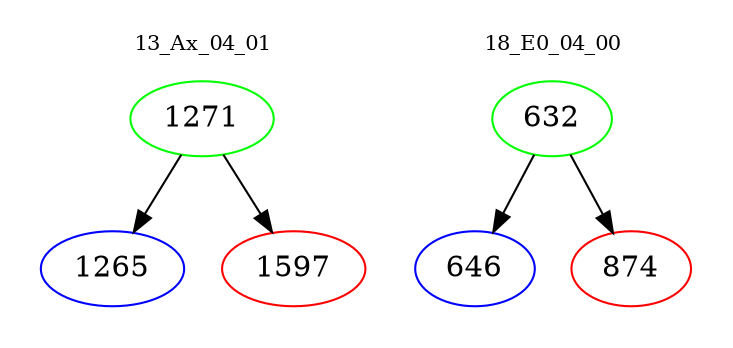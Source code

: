 digraph{
subgraph cluster_0 {
color = white
label = "13_Ax_04_01";
fontsize=10;
T0_1271 [label="1271", color="green"]
T0_1271 -> T0_1265 [color="black"]
T0_1265 [label="1265", color="blue"]
T0_1271 -> T0_1597 [color="black"]
T0_1597 [label="1597", color="red"]
}
subgraph cluster_1 {
color = white
label = "18_E0_04_00";
fontsize=10;
T1_632 [label="632", color="green"]
T1_632 -> T1_646 [color="black"]
T1_646 [label="646", color="blue"]
T1_632 -> T1_874 [color="black"]
T1_874 [label="874", color="red"]
}
}
